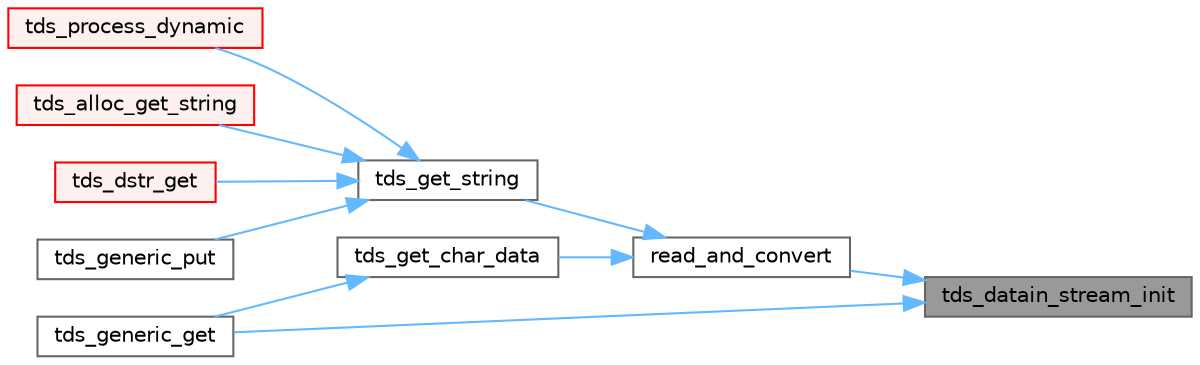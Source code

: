 digraph "tds_datain_stream_init"
{
 // LATEX_PDF_SIZE
  bgcolor="transparent";
  edge [fontname=Helvetica,fontsize=10,labelfontname=Helvetica,labelfontsize=10];
  node [fontname=Helvetica,fontsize=10,shape=box,height=0.2,width=0.4];
  rankdir="RL";
  Node1 [id="Node000001",label="tds_datain_stream_init",height=0.2,width=0.4,color="gray40", fillcolor="grey60", style="filled", fontcolor="black",tooltip="Initialize a data input stream."];
  Node1 -> Node2 [id="edge1_Node000001_Node000002",dir="back",color="steelblue1",style="solid",tooltip=" "];
  Node2 [id="Node000002",label="read_and_convert",height=0.2,width=0.4,color="grey40", fillcolor="white", style="filled",URL="$a00579.html#ga676c4dee6522815b16fdc8e448e43590",tooltip="For UTF-8 and similar, tds_iconv() may encounter a partial sequence when the chunk boundary is not al..."];
  Node2 -> Node3 [id="edge2_Node000002_Node000003",dir="back",color="steelblue1",style="solid",tooltip=" "];
  Node3 [id="Node000003",label="tds_get_char_data",height=0.2,width=0.4,color="grey40", fillcolor="white", style="filled",URL="$a00579.html#ga8d214089b6e97fc0da5e0be09f216d73",tooltip="Fetch character data the wire."];
  Node3 -> Node4 [id="edge3_Node000003_Node000004",dir="back",color="steelblue1",style="solid",tooltip=" "];
  Node4 [id="Node000004",label="tds_generic_get",height=0.2,width=0.4,color="grey40", fillcolor="white", style="filled",URL="$a00260.html#abac4d689e0e31e80587f89247c6395a4",tooltip="Read a data from wire."];
  Node2 -> Node5 [id="edge4_Node000002_Node000005",dir="back",color="steelblue1",style="solid",tooltip=" "];
  Node5 [id="Node000005",label="tds_get_string",height=0.2,width=0.4,color="grey40", fillcolor="white", style="filled",URL="$a00579.html#ga90f080e6e9448feac15dee1370d66802",tooltip="Fetch a string from the wire."];
  Node5 -> Node6 [id="edge5_Node000005_Node000006",dir="back",color="steelblue1",style="solid",tooltip=" "];
  Node6 [id="Node000006",label="tds_alloc_get_string",height=0.2,width=0.4,color="red", fillcolor="#FFF0F0", style="filled",URL="$a00580.html#gafb26aba5d935e40b87b95e21a5185848",tooltip="Reads a string from wire in a new allocated buffer."];
  Node5 -> Node48 [id="edge6_Node000005_Node000048",dir="back",color="steelblue1",style="solid",tooltip=" "];
  Node48 [id="Node000048",label="tds_dstr_get",height=0.2,width=0.4,color="red", fillcolor="#FFF0F0", style="filled",URL="$a00579.html#ga017c427e9599c031be5c555cb32abe2c",tooltip="Reads a string from wire and put in a DSTR."];
  Node5 -> Node60 [id="edge7_Node000005_Node000060",dir="back",color="steelblue1",style="solid",tooltip=" "];
  Node60 [id="Node000060",label="tds_generic_put",height=0.2,width=0.4,color="grey40", fillcolor="white", style="filled",URL="$a00260.html#a84e17808683ba2dd956e811a42e23176",tooltip="Write data to wire."];
  Node5 -> Node61 [id="edge8_Node000005_Node000061",dir="back",color="steelblue1",style="solid",tooltip=" "];
  Node61 [id="Node000061",label="tds_process_dynamic",height=0.2,width=0.4,color="red", fillcolor="#FFF0F0", style="filled",URL="$a00580.html#ga5cfc0340d8d717e67f60037e029b2142",tooltip="tds_process_dynamic() finds the element of the dyns array for the id"];
  Node1 -> Node4 [id="edge9_Node000001_Node000004",dir="back",color="steelblue1",style="solid",tooltip=" "];
}
